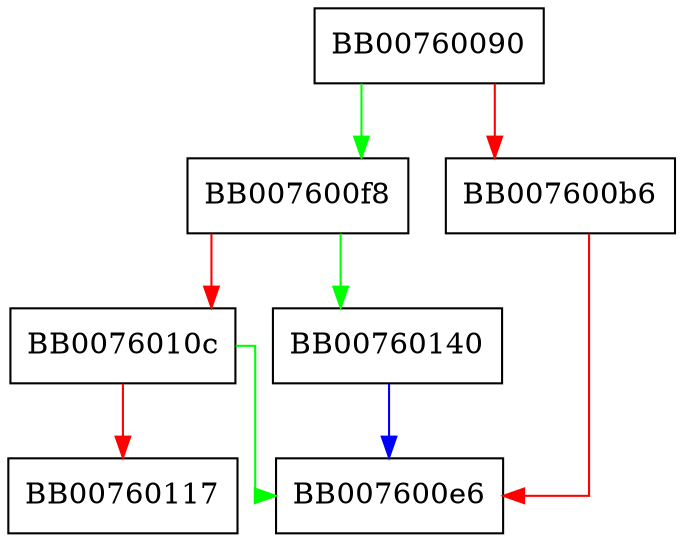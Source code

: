 digraph get_ec_decoded_from_explicit_params {
  node [shape="box"];
  graph [splines=ortho];
  BB00760090 -> BB007600f8 [color="green"];
  BB00760090 -> BB007600b6 [color="red"];
  BB007600b6 -> BB007600e6 [color="red"];
  BB007600f8 -> BB00760140 [color="green"];
  BB007600f8 -> BB0076010c [color="red"];
  BB0076010c -> BB007600e6 [color="green"];
  BB0076010c -> BB00760117 [color="red"];
  BB00760140 -> BB007600e6 [color="blue"];
}